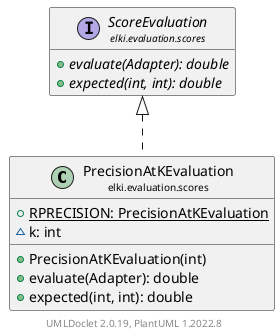 @startuml
    remove .*\.(Instance|Par|Parameterizer|Factory)$
    set namespaceSeparator none
    hide empty fields
    hide empty methods

    class "<size:14>PrecisionAtKEvaluation\n<size:10>elki.evaluation.scores" as elki.evaluation.scores.PrecisionAtKEvaluation [[PrecisionAtKEvaluation.html]] {
        {static} +RPRECISION: PrecisionAtKEvaluation
        ~k: int
        +PrecisionAtKEvaluation(int)
        +evaluate(Adapter): double
        +expected(int, int): double
    }

    interface "<size:14>ScoreEvaluation\n<size:10>elki.evaluation.scores" as elki.evaluation.scores.ScoreEvaluation [[ScoreEvaluation.html]] {
        {abstract} +evaluate(Adapter): double
        {abstract} +expected(int, int): double
    }
    class "<size:14>PrecisionAtKEvaluation.Par\n<size:10>elki.evaluation.scores" as elki.evaluation.scores.PrecisionAtKEvaluation.Par [[PrecisionAtKEvaluation.Par.html]]

    elki.evaluation.scores.ScoreEvaluation <|.. elki.evaluation.scores.PrecisionAtKEvaluation
    elki.evaluation.scores.PrecisionAtKEvaluation +-- elki.evaluation.scores.PrecisionAtKEvaluation.Par

    center footer UMLDoclet 2.0.19, PlantUML 1.2022.8
@enduml
